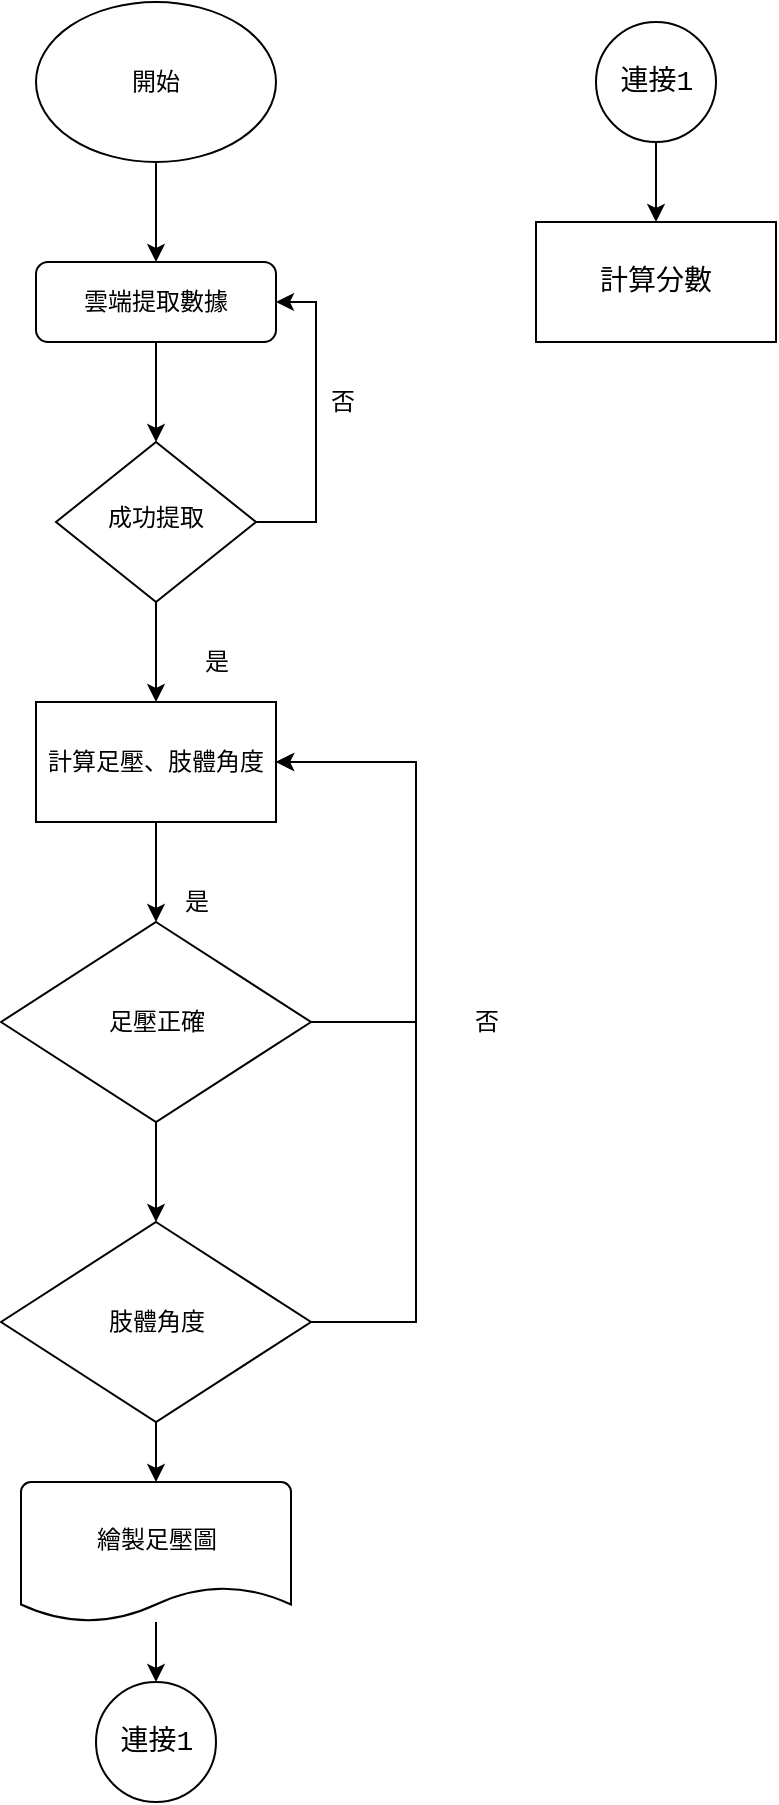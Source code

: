<mxfile version="17.4.6" type="github">
  <diagram id="C5RBs43oDa-KdzZeNtuy" name="Page-1">
    <mxGraphModel dx="981" dy="526" grid="1" gridSize="10" guides="1" tooltips="1" connect="1" arrows="1" fold="1" page="1" pageScale="1" pageWidth="827" pageHeight="1169" math="0" shadow="0">
      <root>
        <mxCell id="WIyWlLk6GJQsqaUBKTNV-0" />
        <mxCell id="WIyWlLk6GJQsqaUBKTNV-1" parent="WIyWlLk6GJQsqaUBKTNV-0" />
        <mxCell id="DzdL4CI5yvtqsGjWjAdh-9" value="" style="edgeStyle=orthogonalEdgeStyle;rounded=0;orthogonalLoop=1;jettySize=auto;html=1;" edge="1" parent="WIyWlLk6GJQsqaUBKTNV-1" source="WIyWlLk6GJQsqaUBKTNV-3" target="WIyWlLk6GJQsqaUBKTNV-6">
          <mxGeometry relative="1" as="geometry" />
        </mxCell>
        <mxCell id="WIyWlLk6GJQsqaUBKTNV-3" value="雲端提取數據" style="rounded=1;whiteSpace=wrap;html=1;fontSize=12;glass=0;strokeWidth=1;shadow=0;" parent="WIyWlLk6GJQsqaUBKTNV-1" vertex="1">
          <mxGeometry x="170" y="260" width="120" height="40" as="geometry" />
        </mxCell>
        <mxCell id="DzdL4CI5yvtqsGjWjAdh-8" value="" style="edgeStyle=orthogonalEdgeStyle;rounded=0;orthogonalLoop=1;jettySize=auto;html=1;" edge="1" parent="WIyWlLk6GJQsqaUBKTNV-1" source="WIyWlLk6GJQsqaUBKTNV-6" target="DzdL4CI5yvtqsGjWjAdh-6">
          <mxGeometry relative="1" as="geometry" />
        </mxCell>
        <mxCell id="DzdL4CI5yvtqsGjWjAdh-15" style="edgeStyle=orthogonalEdgeStyle;rounded=0;orthogonalLoop=1;jettySize=auto;html=1;entryX=1;entryY=0.5;entryDx=0;entryDy=0;" edge="1" parent="WIyWlLk6GJQsqaUBKTNV-1" source="WIyWlLk6GJQsqaUBKTNV-6" target="WIyWlLk6GJQsqaUBKTNV-3">
          <mxGeometry relative="1" as="geometry">
            <Array as="points">
              <mxPoint x="310" y="390" />
              <mxPoint x="310" y="280" />
            </Array>
          </mxGeometry>
        </mxCell>
        <mxCell id="WIyWlLk6GJQsqaUBKTNV-6" value="成功提取" style="rhombus;whiteSpace=wrap;html=1;shadow=0;fontFamily=Helvetica;fontSize=12;align=center;strokeWidth=1;spacing=6;spacingTop=-4;" parent="WIyWlLk6GJQsqaUBKTNV-1" vertex="1">
          <mxGeometry x="180" y="350" width="100" height="80" as="geometry" />
        </mxCell>
        <mxCell id="DzdL4CI5yvtqsGjWjAdh-2" value="" style="ellipse;whiteSpace=wrap;html=1;shadow=0;" vertex="1" parent="WIyWlLk6GJQsqaUBKTNV-1">
          <mxGeometry x="170" y="130" width="120" height="80" as="geometry" />
        </mxCell>
        <mxCell id="DzdL4CI5yvtqsGjWjAdh-3" value="開始" style="text;html=1;strokeColor=none;fillColor=none;align=center;verticalAlign=middle;whiteSpace=wrap;rounded=0;shadow=0;" vertex="1" parent="WIyWlLk6GJQsqaUBKTNV-1">
          <mxGeometry x="200" y="155" width="60" height="30" as="geometry" />
        </mxCell>
        <mxCell id="DzdL4CI5yvtqsGjWjAdh-5" value="" style="endArrow=classic;html=1;rounded=0;exitX=0.5;exitY=1;exitDx=0;exitDy=0;entryX=0.5;entryY=0;entryDx=0;entryDy=0;" edge="1" parent="WIyWlLk6GJQsqaUBKTNV-1" source="DzdL4CI5yvtqsGjWjAdh-2" target="WIyWlLk6GJQsqaUBKTNV-3">
          <mxGeometry width="50" height="50" relative="1" as="geometry">
            <mxPoint x="210" y="260" as="sourcePoint" />
            <mxPoint x="260" y="210" as="targetPoint" />
          </mxGeometry>
        </mxCell>
        <mxCell id="DzdL4CI5yvtqsGjWjAdh-11" value="" style="edgeStyle=orthogonalEdgeStyle;rounded=0;orthogonalLoop=1;jettySize=auto;html=1;" edge="1" parent="WIyWlLk6GJQsqaUBKTNV-1" source="DzdL4CI5yvtqsGjWjAdh-6" target="DzdL4CI5yvtqsGjWjAdh-10">
          <mxGeometry relative="1" as="geometry" />
        </mxCell>
        <mxCell id="DzdL4CI5yvtqsGjWjAdh-6" value="計算足壓、&lt;span style=&quot;text-align: right&quot;&gt;肢體角度&lt;/span&gt;" style="rounded=0;whiteSpace=wrap;html=1;shadow=0;" vertex="1" parent="WIyWlLk6GJQsqaUBKTNV-1">
          <mxGeometry x="170" y="480" width="120" height="60" as="geometry" />
        </mxCell>
        <mxCell id="DzdL4CI5yvtqsGjWjAdh-13" style="edgeStyle=orthogonalEdgeStyle;rounded=0;orthogonalLoop=1;jettySize=auto;html=1;entryX=1;entryY=0.5;entryDx=0;entryDy=0;" edge="1" parent="WIyWlLk6GJQsqaUBKTNV-1" source="DzdL4CI5yvtqsGjWjAdh-10" target="DzdL4CI5yvtqsGjWjAdh-6">
          <mxGeometry relative="1" as="geometry">
            <Array as="points">
              <mxPoint x="360" y="640" />
              <mxPoint x="360" y="510" />
            </Array>
          </mxGeometry>
        </mxCell>
        <mxCell id="DzdL4CI5yvtqsGjWjAdh-23" value="" style="edgeStyle=orthogonalEdgeStyle;rounded=0;orthogonalLoop=1;jettySize=auto;html=1;" edge="1" parent="WIyWlLk6GJQsqaUBKTNV-1" source="DzdL4CI5yvtqsGjWjAdh-10" target="DzdL4CI5yvtqsGjWjAdh-22">
          <mxGeometry relative="1" as="geometry" />
        </mxCell>
        <mxCell id="DzdL4CI5yvtqsGjWjAdh-10" value="足壓正確" style="rhombus;whiteSpace=wrap;html=1;rounded=0;shadow=0;" vertex="1" parent="WIyWlLk6GJQsqaUBKTNV-1">
          <mxGeometry x="152.5" y="590" width="155" height="100" as="geometry" />
        </mxCell>
        <mxCell id="DzdL4CI5yvtqsGjWjAdh-16" value="否" style="text;html=1;align=center;verticalAlign=middle;resizable=0;points=[];autosize=1;strokeColor=none;fillColor=none;" vertex="1" parent="WIyWlLk6GJQsqaUBKTNV-1">
          <mxGeometry x="307.5" y="320" width="30" height="20" as="geometry" />
        </mxCell>
        <mxCell id="DzdL4CI5yvtqsGjWjAdh-18" value="是" style="text;html=1;align=center;verticalAlign=middle;resizable=0;points=[];autosize=1;strokeColor=none;fillColor=none;" vertex="1" parent="WIyWlLk6GJQsqaUBKTNV-1">
          <mxGeometry x="245" y="450" width="30" height="20" as="geometry" />
        </mxCell>
        <mxCell id="DzdL4CI5yvtqsGjWjAdh-19" value="否" style="text;html=1;align=center;verticalAlign=middle;resizable=0;points=[];autosize=1;strokeColor=none;fillColor=none;" vertex="1" parent="WIyWlLk6GJQsqaUBKTNV-1">
          <mxGeometry x="380" y="630" width="30" height="20" as="geometry" />
        </mxCell>
        <mxCell id="DzdL4CI5yvtqsGjWjAdh-21" value="是" style="text;html=1;align=center;verticalAlign=middle;resizable=0;points=[];autosize=1;strokeColor=none;fillColor=none;" vertex="1" parent="WIyWlLk6GJQsqaUBKTNV-1">
          <mxGeometry x="235" y="570" width="30" height="20" as="geometry" />
        </mxCell>
        <mxCell id="DzdL4CI5yvtqsGjWjAdh-24" style="edgeStyle=orthogonalEdgeStyle;rounded=0;orthogonalLoop=1;jettySize=auto;html=1;" edge="1" parent="WIyWlLk6GJQsqaUBKTNV-1" source="DzdL4CI5yvtqsGjWjAdh-22">
          <mxGeometry relative="1" as="geometry">
            <mxPoint x="290" y="510" as="targetPoint" />
            <Array as="points">
              <mxPoint x="360" y="790" />
              <mxPoint x="360" y="510" />
            </Array>
          </mxGeometry>
        </mxCell>
        <mxCell id="DzdL4CI5yvtqsGjWjAdh-29" value="" style="edgeStyle=orthogonalEdgeStyle;rounded=0;orthogonalLoop=1;jettySize=auto;html=1;entryX=0.5;entryY=0;entryDx=0;entryDy=0;entryPerimeter=0;" edge="1" parent="WIyWlLk6GJQsqaUBKTNV-1" source="DzdL4CI5yvtqsGjWjAdh-22" target="DzdL4CI5yvtqsGjWjAdh-30">
          <mxGeometry relative="1" as="geometry">
            <mxPoint x="230.029" y="870" as="targetPoint" />
          </mxGeometry>
        </mxCell>
        <mxCell id="DzdL4CI5yvtqsGjWjAdh-22" value="肢體角度" style="rhombus;whiteSpace=wrap;html=1;rounded=0;shadow=0;" vertex="1" parent="WIyWlLk6GJQsqaUBKTNV-1">
          <mxGeometry x="152.5" y="740" width="155" height="100" as="geometry" />
        </mxCell>
        <mxCell id="DzdL4CI5yvtqsGjWjAdh-33" value="" style="edgeStyle=orthogonalEdgeStyle;rounded=0;orthogonalLoop=1;jettySize=auto;html=1;fontFamily=Courier New;fontSize=14;" edge="1" parent="WIyWlLk6GJQsqaUBKTNV-1" source="DzdL4CI5yvtqsGjWjAdh-30" target="DzdL4CI5yvtqsGjWjAdh-32">
          <mxGeometry relative="1" as="geometry" />
        </mxCell>
        <mxCell id="DzdL4CI5yvtqsGjWjAdh-30" value="&lt;p style=&quot;line-height: 0.6&quot;&gt;繪製足壓圖&lt;/p&gt;" style="strokeWidth=1;html=1;shape=mxgraph.flowchart.document2;whiteSpace=wrap;size=0.25;shadow=0;align=center;verticalAlign=top;spacing=9;" vertex="1" parent="WIyWlLk6GJQsqaUBKTNV-1">
          <mxGeometry x="162.5" y="870" width="135" height="70" as="geometry" />
        </mxCell>
        <mxCell id="DzdL4CI5yvtqsGjWjAdh-32" value="" style="verticalLabelPosition=bottom;verticalAlign=top;html=1;shape=mxgraph.flowchart.on-page_reference;shadow=0;fontFamily=Courier New;fontSize=14;strokeWidth=1;" vertex="1" parent="WIyWlLk6GJQsqaUBKTNV-1">
          <mxGeometry x="200" y="970" width="60" height="60" as="geometry" />
        </mxCell>
        <mxCell id="DzdL4CI5yvtqsGjWjAdh-34" value="連接1" style="text;html=1;align=center;verticalAlign=middle;resizable=0;points=[];autosize=1;strokeColor=none;fillColor=none;fontSize=14;fontFamily=Courier New;" vertex="1" parent="WIyWlLk6GJQsqaUBKTNV-1">
          <mxGeometry x="205" y="990" width="50" height="20" as="geometry" />
        </mxCell>
        <mxCell id="DzdL4CI5yvtqsGjWjAdh-38" value="" style="edgeStyle=orthogonalEdgeStyle;rounded=0;orthogonalLoop=1;jettySize=auto;html=1;fontFamily=Courier New;fontSize=14;" edge="1" parent="WIyWlLk6GJQsqaUBKTNV-1" source="DzdL4CI5yvtqsGjWjAdh-35" target="DzdL4CI5yvtqsGjWjAdh-37">
          <mxGeometry relative="1" as="geometry" />
        </mxCell>
        <mxCell id="DzdL4CI5yvtqsGjWjAdh-35" value="" style="verticalLabelPosition=bottom;verticalAlign=top;html=1;shape=mxgraph.flowchart.on-page_reference;shadow=0;fontFamily=Courier New;fontSize=14;strokeWidth=1;" vertex="1" parent="WIyWlLk6GJQsqaUBKTNV-1">
          <mxGeometry x="450" y="140" width="60" height="60" as="geometry" />
        </mxCell>
        <mxCell id="DzdL4CI5yvtqsGjWjAdh-36" value="連接1" style="text;html=1;align=center;verticalAlign=middle;resizable=0;points=[];autosize=1;strokeColor=none;fillColor=none;fontSize=14;fontFamily=Courier New;" vertex="1" parent="WIyWlLk6GJQsqaUBKTNV-1">
          <mxGeometry x="455" y="160" width="50" height="20" as="geometry" />
        </mxCell>
        <mxCell id="DzdL4CI5yvtqsGjWjAdh-37" value="計算分數" style="whiteSpace=wrap;html=1;fontSize=14;fontFamily=Courier New;verticalAlign=middle;shadow=0;strokeWidth=1;" vertex="1" parent="WIyWlLk6GJQsqaUBKTNV-1">
          <mxGeometry x="420" y="240" width="120" height="60" as="geometry" />
        </mxCell>
      </root>
    </mxGraphModel>
  </diagram>
</mxfile>
